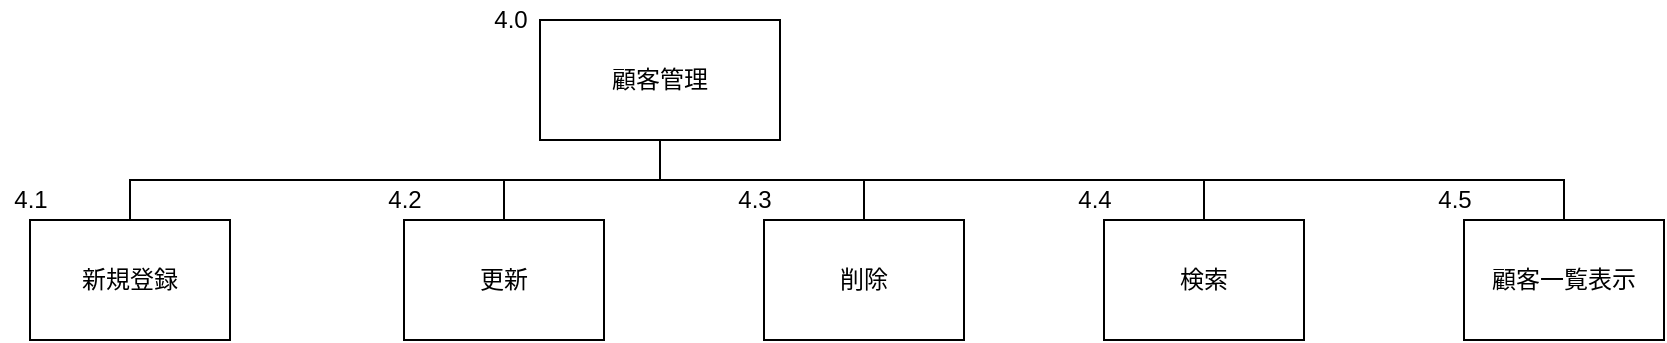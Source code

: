 <mxfile version="12.1.7" type="device" pages="1"><diagram id="XBcltRlQ6nSSIN0z1heA" name="Page-1"><mxGraphModel dx="1312" dy="792" grid="1" gridSize="10" guides="1" tooltips="1" connect="1" arrows="1" fold="1" page="1" pageScale="1" pageWidth="827" pageHeight="1169" math="0" shadow="0"><root><mxCell id="0"/><mxCell id="1" parent="0"/><UserObject label="&lt;font style=&quot;vertical-align: inherit&quot;&gt;&lt;font style=&quot;vertical-align: inherit&quot;&gt;&lt;font style=&quot;vertical-align: inherit&quot;&gt;&lt;font style=&quot;vertical-align: inherit&quot;&gt;顧客管理&lt;/font&gt;&lt;/font&gt;&lt;/font&gt;&lt;/font&gt;" treeRoot="1" id="PRFRsMOClojiUQeYyIHL-3"><mxCell style="whiteSpace=wrap;html=1;align=center;treeFolding=1;treeMoving=1;container=1;recursiveResize=0;" parent="1" vertex="1"><mxGeometry x="490" y="10" width="120" height="60" as="geometry"/></mxCell></UserObject><mxCell id="PRFRsMOClojiUQeYyIHL-4" value="&lt;font style=&quot;vertical-align: inherit&quot;&gt;&lt;font style=&quot;vertical-align: inherit&quot;&gt;新規登録&lt;/font&gt;&lt;/font&gt;" style="whiteSpace=wrap;html=1;align=center;verticalAlign=middle;container=1;recursiveResize=0;treeFolding=1;treeMoving=1;" parent="1" vertex="1"><mxGeometry x="235" y="110" width="100" height="60" as="geometry"/></mxCell><mxCell id="PRFRsMOClojiUQeYyIHL-5" value="" style="edgeStyle=elbowEdgeStyle;elbow=vertical;startArrow=none;endArrow=none;rounded=0;exitX=0.5;exitY=1;exitDx=0;exitDy=0;" parent="1" source="PRFRsMOClojiUQeYyIHL-3" target="PRFRsMOClojiUQeYyIHL-4" edge="1"><mxGeometry relative="1" as="geometry"><mxPoint x="413" y="70" as="sourcePoint"/></mxGeometry></mxCell><mxCell id="PRFRsMOClojiUQeYyIHL-6" value="&lt;font style=&quot;vertical-align: inherit&quot;&gt;&lt;font style=&quot;vertical-align: inherit&quot;&gt;更新&lt;/font&gt;&lt;/font&gt;" style="whiteSpace=wrap;html=1;align=center;verticalAlign=middle;container=1;recursiveResize=0;treeFolding=1;treeMoving=1;" parent="1" vertex="1"><mxGeometry x="422" y="110" width="100" height="60" as="geometry"/></mxCell><mxCell id="PRFRsMOClojiUQeYyIHL-7" value="" style="edgeStyle=elbowEdgeStyle;elbow=vertical;startArrow=none;endArrow=none;rounded=0;exitX=0.5;exitY=1;exitDx=0;exitDy=0;" parent="1" source="PRFRsMOClojiUQeYyIHL-3" target="PRFRsMOClojiUQeYyIHL-6" edge="1"><mxGeometry relative="1" as="geometry"><mxPoint x="270" y="70" as="sourcePoint"/></mxGeometry></mxCell><mxCell id="PRFRsMOClojiUQeYyIHL-8" value="&lt;font style=&quot;vertical-align: inherit&quot;&gt;&lt;font style=&quot;vertical-align: inherit&quot;&gt;削除&lt;/font&gt;&lt;/font&gt;" style="whiteSpace=wrap;html=1;align=center;verticalAlign=middle;container=1;recursiveResize=0;treeFolding=1;treeMoving=1;" parent="1" vertex="1"><mxGeometry x="602" y="110" width="100" height="60" as="geometry"/></mxCell><mxCell id="tu9nMbtlYevPjmgbZrkI-4" value="4.3" style="text;html=1;resizable=0;autosize=1;align=center;verticalAlign=middle;points=[];fillColor=none;strokeColor=none;rounded=0;" parent="PRFRsMOClojiUQeYyIHL-8" vertex="1"><mxGeometry x="-20" y="-20" width="30" height="20" as="geometry"/></mxCell><mxCell id="PRFRsMOClojiUQeYyIHL-9" value="" style="edgeStyle=elbowEdgeStyle;elbow=vertical;startArrow=none;endArrow=none;rounded=0;entryX=0.5;entryY=0;entryDx=0;entryDy=0;" parent="1" target="PRFRsMOClojiUQeYyIHL-8" edge="1"><mxGeometry relative="1" as="geometry"><mxPoint x="402" y="90" as="sourcePoint"/><Array as="points"><mxPoint x="482" y="90"/></Array></mxGeometry></mxCell><mxCell id="tu9nMbtlYevPjmgbZrkI-1" value="4.0" style="text;html=1;resizable=0;autosize=1;align=center;verticalAlign=middle;points=[];fillColor=none;strokeColor=none;rounded=0;" parent="1" vertex="1"><mxGeometry x="460" width="30" height="20" as="geometry"/></mxCell><mxCell id="tu9nMbtlYevPjmgbZrkI-2" value="4.1" style="text;html=1;resizable=0;autosize=1;align=center;verticalAlign=middle;points=[];fillColor=none;strokeColor=none;rounded=0;" parent="1" vertex="1"><mxGeometry x="220" y="90" width="30" height="20" as="geometry"/></mxCell><mxCell id="tu9nMbtlYevPjmgbZrkI-3" value="4.2" style="text;html=1;resizable=0;autosize=1;align=center;verticalAlign=middle;points=[];fillColor=none;strokeColor=none;rounded=0;" parent="1" vertex="1"><mxGeometry x="407" y="90" width="30" height="20" as="geometry"/></mxCell><mxCell id="fcqhTtiRmOX05VH74e6w-1" value="検索" style="whiteSpace=wrap;html=1;align=center;verticalAlign=middle;container=1;recursiveResize=0;treeFolding=1;treeMoving=1;" parent="1" vertex="1"><mxGeometry x="772" y="110" width="100" height="60" as="geometry"/></mxCell><mxCell id="fcqhTtiRmOX05VH74e6w-2" value="4.4" style="text;html=1;resizable=0;autosize=1;align=center;verticalAlign=middle;points=[];fillColor=none;strokeColor=none;rounded=0;" parent="fcqhTtiRmOX05VH74e6w-1" vertex="1"><mxGeometry x="-20" y="-20" width="30" height="20" as="geometry"/></mxCell><mxCell id="fcqhTtiRmOX05VH74e6w-6" value="" style="edgeStyle=elbowEdgeStyle;elbow=vertical;startArrow=none;endArrow=none;rounded=0;entryX=0.5;entryY=0;entryDx=0;entryDy=0;exitX=0.5;exitY=1;exitDx=0;exitDy=0;" parent="1" source="PRFRsMOClojiUQeYyIHL-3" target="fcqhTtiRmOX05VH74e6w-1" edge="1"><mxGeometry relative="1" as="geometry"><mxPoint x="650" y="90" as="sourcePoint"/><Array as="points"><mxPoint x="730" y="90"/></Array><mxPoint x="900" y="110" as="targetPoint"/></mxGeometry></mxCell><mxCell id="cKHnd82Ufmnn2Br_93rj-2" value="顧客一覧表示" style="whiteSpace=wrap;html=1;align=center;verticalAlign=middle;container=1;recursiveResize=0;treeFolding=1;treeMoving=1;" vertex="1" parent="1"><mxGeometry x="952" y="110" width="100" height="60" as="geometry"/></mxCell><mxCell id="cKHnd82Ufmnn2Br_93rj-3" value="4.5" style="text;html=1;resizable=0;autosize=1;align=center;verticalAlign=middle;points=[];fillColor=none;strokeColor=none;rounded=0;" vertex="1" parent="cKHnd82Ufmnn2Br_93rj-2"><mxGeometry x="-20" y="-20" width="30" height="20" as="geometry"/></mxCell><mxCell id="cKHnd82Ufmnn2Br_93rj-4" value="" style="edgeStyle=elbowEdgeStyle;elbow=vertical;startArrow=none;endArrow=none;rounded=0;entryX=0.5;entryY=0;entryDx=0;entryDy=0;exitX=0.5;exitY=1;exitDx=0;exitDy=0;" edge="1" parent="1" target="cKHnd82Ufmnn2Br_93rj-2" source="PRFRsMOClojiUQeYyIHL-3"><mxGeometry relative="1" as="geometry"><mxPoint x="730" y="70" as="sourcePoint"/><Array as="points"><mxPoint x="910" y="90"/></Array><mxPoint x="1080" y="110" as="targetPoint"/></mxGeometry></mxCell></root></mxGraphModel></diagram></mxfile>
